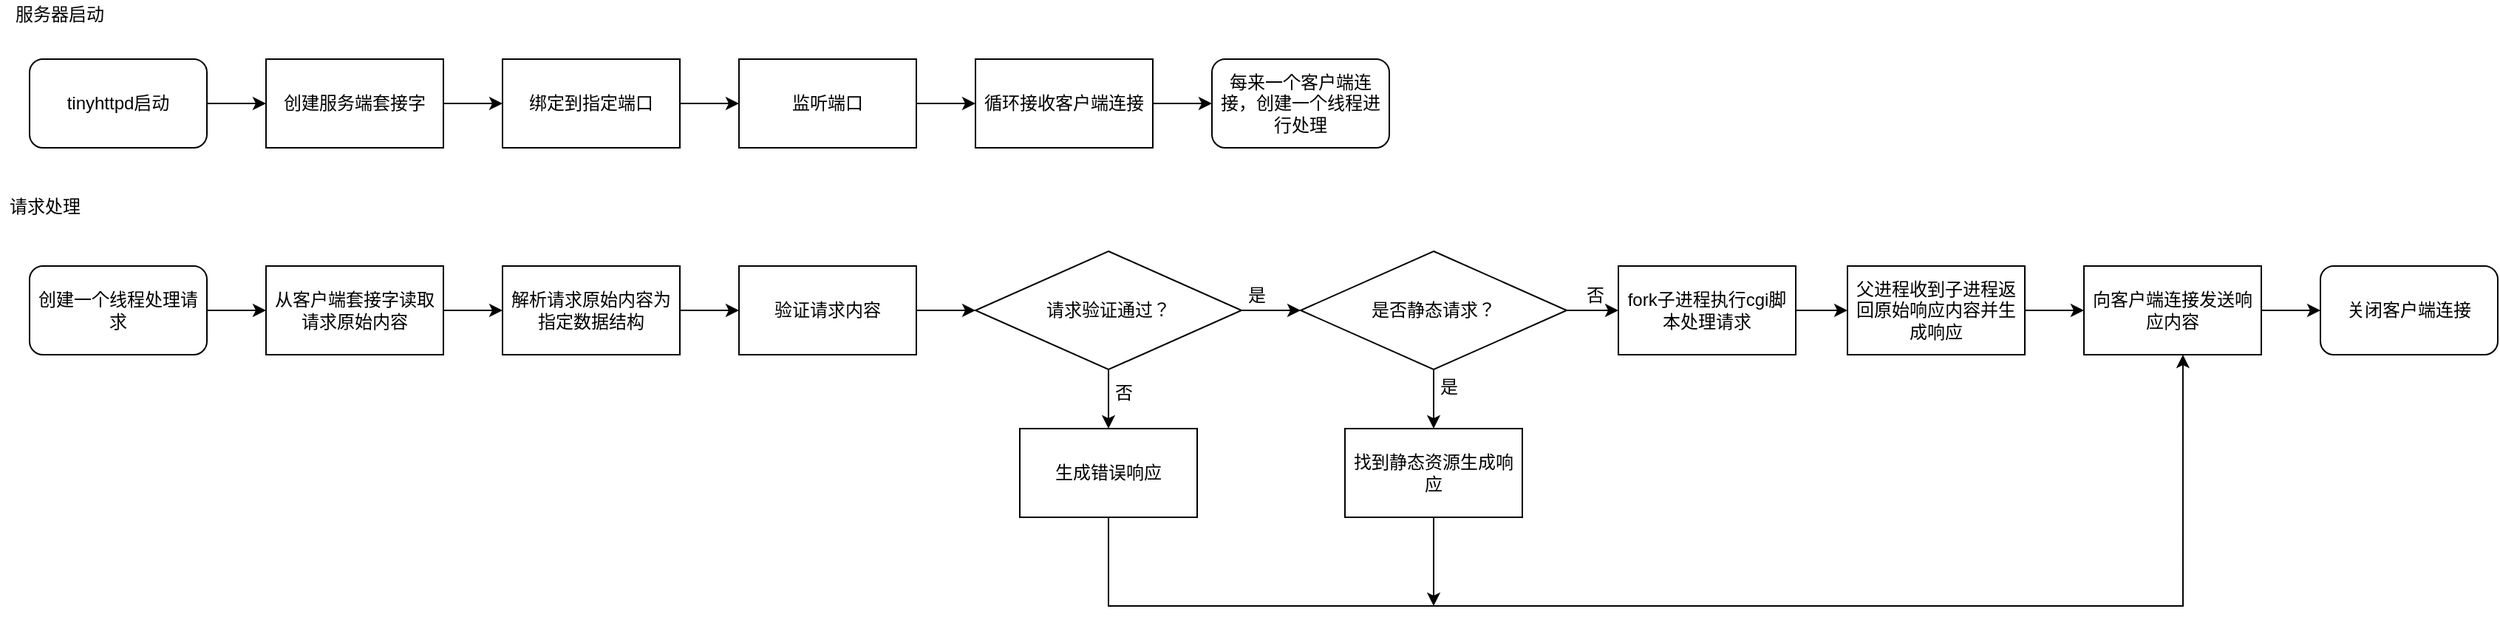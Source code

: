 <mxfile version="14.6.13" type="device"><diagram id="EriN0iE9Yodmfcb5GqSR" name="Page-1"><mxGraphModel dx="946" dy="672" grid="1" gridSize="10" guides="1" tooltips="1" connect="1" arrows="1" fold="1" page="1" pageScale="1" pageWidth="850" pageHeight="1100" math="0" shadow="0"><root><mxCell id="0"/><mxCell id="1" parent="0"/><mxCell id="dG2sIH-KQb_1eDtBqR14-3" value="" style="edgeStyle=orthogonalEdgeStyle;rounded=0;orthogonalLoop=1;jettySize=auto;html=1;" edge="1" parent="1" source="dG2sIH-KQb_1eDtBqR14-1" target="dG2sIH-KQb_1eDtBqR14-2"><mxGeometry relative="1" as="geometry"/></mxCell><mxCell id="dG2sIH-KQb_1eDtBqR14-1" value="tinyhttpd启动" style="rounded=1;whiteSpace=wrap;html=1;" vertex="1" parent="1"><mxGeometry x="80" y="70" width="120" height="60" as="geometry"/></mxCell><mxCell id="dG2sIH-KQb_1eDtBqR14-5" value="" style="edgeStyle=orthogonalEdgeStyle;rounded=0;orthogonalLoop=1;jettySize=auto;html=1;" edge="1" parent="1" source="dG2sIH-KQb_1eDtBqR14-2" target="dG2sIH-KQb_1eDtBqR14-4"><mxGeometry relative="1" as="geometry"/></mxCell><mxCell id="dG2sIH-KQb_1eDtBqR14-2" value="创建服务端套接字" style="rounded=0;whiteSpace=wrap;html=1;" vertex="1" parent="1"><mxGeometry x="240" y="70" width="120" height="60" as="geometry"/></mxCell><mxCell id="dG2sIH-KQb_1eDtBqR14-7" value="" style="edgeStyle=orthogonalEdgeStyle;rounded=0;orthogonalLoop=1;jettySize=auto;html=1;" edge="1" parent="1" source="dG2sIH-KQb_1eDtBqR14-4" target="dG2sIH-KQb_1eDtBqR14-6"><mxGeometry relative="1" as="geometry"/></mxCell><mxCell id="dG2sIH-KQb_1eDtBqR14-4" value="绑定到指定端口" style="whiteSpace=wrap;html=1;rounded=0;" vertex="1" parent="1"><mxGeometry x="400" y="70" width="120" height="60" as="geometry"/></mxCell><mxCell id="dG2sIH-KQb_1eDtBqR14-9" value="" style="edgeStyle=orthogonalEdgeStyle;rounded=0;orthogonalLoop=1;jettySize=auto;html=1;" edge="1" parent="1" source="dG2sIH-KQb_1eDtBqR14-6" target="dG2sIH-KQb_1eDtBqR14-8"><mxGeometry relative="1" as="geometry"/></mxCell><mxCell id="dG2sIH-KQb_1eDtBqR14-6" value="监听端口" style="whiteSpace=wrap;html=1;rounded=0;" vertex="1" parent="1"><mxGeometry x="560" y="70" width="120" height="60" as="geometry"/></mxCell><mxCell id="dG2sIH-KQb_1eDtBqR14-11" value="" style="edgeStyle=orthogonalEdgeStyle;rounded=0;orthogonalLoop=1;jettySize=auto;html=1;" edge="1" parent="1" source="dG2sIH-KQb_1eDtBqR14-8" target="dG2sIH-KQb_1eDtBqR14-10"><mxGeometry relative="1" as="geometry"/></mxCell><mxCell id="dG2sIH-KQb_1eDtBqR14-8" value="循环接收客户端连接" style="whiteSpace=wrap;html=1;rounded=0;" vertex="1" parent="1"><mxGeometry x="720" y="70" width="120" height="60" as="geometry"/></mxCell><mxCell id="dG2sIH-KQb_1eDtBqR14-10" value="每来一个客户端连接，创建一个线程进行处理" style="whiteSpace=wrap;html=1;rounded=1;" vertex="1" parent="1"><mxGeometry x="880" y="70" width="120" height="60" as="geometry"/></mxCell><mxCell id="dG2sIH-KQb_1eDtBqR14-15" value="" style="edgeStyle=orthogonalEdgeStyle;rounded=0;orthogonalLoop=1;jettySize=auto;html=1;" edge="1" parent="1" source="dG2sIH-KQb_1eDtBqR14-12" target="dG2sIH-KQb_1eDtBqR14-14"><mxGeometry relative="1" as="geometry"/></mxCell><mxCell id="dG2sIH-KQb_1eDtBqR14-12" value="从客户端套接字读取请求原始内容" style="whiteSpace=wrap;html=1;rounded=0;" vertex="1" parent="1"><mxGeometry x="240" y="210" width="120" height="60" as="geometry"/></mxCell><mxCell id="dG2sIH-KQb_1eDtBqR14-17" value="" style="edgeStyle=orthogonalEdgeStyle;rounded=0;orthogonalLoop=1;jettySize=auto;html=1;" edge="1" parent="1" source="dG2sIH-KQb_1eDtBqR14-14" target="dG2sIH-KQb_1eDtBqR14-16"><mxGeometry relative="1" as="geometry"/></mxCell><mxCell id="dG2sIH-KQb_1eDtBqR14-14" value="解析请求原始内容为指定数据结构" style="whiteSpace=wrap;html=1;rounded=0;" vertex="1" parent="1"><mxGeometry x="400" y="210" width="120" height="60" as="geometry"/></mxCell><mxCell id="dG2sIH-KQb_1eDtBqR14-19" value="" style="edgeStyle=orthogonalEdgeStyle;rounded=0;orthogonalLoop=1;jettySize=auto;html=1;" edge="1" parent="1" source="dG2sIH-KQb_1eDtBqR14-16" target="dG2sIH-KQb_1eDtBqR14-18"><mxGeometry relative="1" as="geometry"/></mxCell><mxCell id="dG2sIH-KQb_1eDtBqR14-16" value="验证请求内容" style="whiteSpace=wrap;html=1;rounded=0;" vertex="1" parent="1"><mxGeometry x="560" y="210" width="120" height="60" as="geometry"/></mxCell><mxCell id="dG2sIH-KQb_1eDtBqR14-27" value="" style="edgeStyle=orthogonalEdgeStyle;rounded=0;orthogonalLoop=1;jettySize=auto;html=1;" edge="1" parent="1" source="dG2sIH-KQb_1eDtBqR14-18" target="dG2sIH-KQb_1eDtBqR14-26"><mxGeometry relative="1" as="geometry"/></mxCell><mxCell id="dG2sIH-KQb_1eDtBqR14-32" value="" style="edgeStyle=orthogonalEdgeStyle;rounded=0;orthogonalLoop=1;jettySize=auto;html=1;" edge="1" parent="1" source="dG2sIH-KQb_1eDtBqR14-18" target="dG2sIH-KQb_1eDtBqR14-31"><mxGeometry relative="1" as="geometry"/></mxCell><mxCell id="dG2sIH-KQb_1eDtBqR14-18" value="请求验证通过？" style="rhombus;whiteSpace=wrap;html=1;rounded=0;" vertex="1" parent="1"><mxGeometry x="720" y="200" width="180" height="80" as="geometry"/></mxCell><mxCell id="dG2sIH-KQb_1eDtBqR14-21" value="服务器启动" style="text;html=1;align=center;verticalAlign=middle;resizable=0;points=[];autosize=1;strokeColor=none;" vertex="1" parent="1"><mxGeometry x="60" y="30" width="80" height="20" as="geometry"/></mxCell><mxCell id="dG2sIH-KQb_1eDtBqR14-23" value="请求处理" style="text;html=1;align=center;verticalAlign=middle;resizable=0;points=[];autosize=1;strokeColor=none;" vertex="1" parent="1"><mxGeometry x="60" y="160" width="60" height="20" as="geometry"/></mxCell><mxCell id="dG2sIH-KQb_1eDtBqR14-25" value="" style="edgeStyle=orthogonalEdgeStyle;rounded=0;orthogonalLoop=1;jettySize=auto;html=1;" edge="1" parent="1" source="dG2sIH-KQb_1eDtBqR14-24" target="dG2sIH-KQb_1eDtBqR14-12"><mxGeometry relative="1" as="geometry"/></mxCell><mxCell id="dG2sIH-KQb_1eDtBqR14-24" value="创建一个线程处理请求" style="whiteSpace=wrap;html=1;rounded=1;" vertex="1" parent="1"><mxGeometry x="80" y="210" width="120" height="60" as="geometry"/></mxCell><mxCell id="dG2sIH-KQb_1eDtBqR14-46" style="edgeStyle=orthogonalEdgeStyle;rounded=0;orthogonalLoop=1;jettySize=auto;html=1;entryX=0.558;entryY=1;entryDx=0;entryDy=0;entryPerimeter=0;" edge="1" parent="1" source="dG2sIH-KQb_1eDtBqR14-26" target="dG2sIH-KQb_1eDtBqR14-42"><mxGeometry relative="1" as="geometry"><Array as="points"><mxPoint x="810" y="440"/><mxPoint x="1537" y="440"/></Array></mxGeometry></mxCell><mxCell id="dG2sIH-KQb_1eDtBqR14-26" value="生成错误响应" style="rounded=0;whiteSpace=wrap;html=1;" vertex="1" parent="1"><mxGeometry x="750" y="320" width="120" height="60" as="geometry"/></mxCell><mxCell id="dG2sIH-KQb_1eDtBqR14-28" value="否" style="text;html=1;align=center;verticalAlign=middle;resizable=0;points=[];autosize=1;strokeColor=none;" vertex="1" parent="1"><mxGeometry x="805" y="286" width="30" height="20" as="geometry"/></mxCell><mxCell id="dG2sIH-KQb_1eDtBqR14-34" value="" style="edgeStyle=orthogonalEdgeStyle;rounded=0;orthogonalLoop=1;jettySize=auto;html=1;" edge="1" parent="1" source="dG2sIH-KQb_1eDtBqR14-31" target="dG2sIH-KQb_1eDtBqR14-33"><mxGeometry relative="1" as="geometry"/></mxCell><mxCell id="dG2sIH-KQb_1eDtBqR14-38" value="" style="edgeStyle=orthogonalEdgeStyle;rounded=0;orthogonalLoop=1;jettySize=auto;html=1;" edge="1" parent="1" source="dG2sIH-KQb_1eDtBqR14-31" target="dG2sIH-KQb_1eDtBqR14-37"><mxGeometry relative="1" as="geometry"/></mxCell><mxCell id="dG2sIH-KQb_1eDtBqR14-31" value="是否静态请求？" style="rhombus;whiteSpace=wrap;html=1;rounded=0;" vertex="1" parent="1"><mxGeometry x="940" y="200" width="180" height="80" as="geometry"/></mxCell><mxCell id="dG2sIH-KQb_1eDtBqR14-47" style="edgeStyle=orthogonalEdgeStyle;rounded=0;orthogonalLoop=1;jettySize=auto;html=1;" edge="1" parent="1" source="dG2sIH-KQb_1eDtBqR14-33"><mxGeometry relative="1" as="geometry"><mxPoint x="1030" y="440" as="targetPoint"/></mxGeometry></mxCell><mxCell id="dG2sIH-KQb_1eDtBqR14-33" value="找到静态资源生成响应" style="whiteSpace=wrap;html=1;rounded=0;" vertex="1" parent="1"><mxGeometry x="970" y="320" width="120" height="60" as="geometry"/></mxCell><mxCell id="dG2sIH-KQb_1eDtBqR14-35" value="是" style="text;html=1;align=center;verticalAlign=middle;resizable=0;points=[];autosize=1;strokeColor=none;" vertex="1" parent="1"><mxGeometry x="1025" y="282" width="30" height="20" as="geometry"/></mxCell><mxCell id="dG2sIH-KQb_1eDtBqR14-36" value="是" style="text;html=1;align=center;verticalAlign=middle;resizable=0;points=[];autosize=1;strokeColor=none;" vertex="1" parent="1"><mxGeometry x="895" y="220" width="30" height="20" as="geometry"/></mxCell><mxCell id="dG2sIH-KQb_1eDtBqR14-41" value="" style="edgeStyle=orthogonalEdgeStyle;rounded=0;orthogonalLoop=1;jettySize=auto;html=1;" edge="1" parent="1" source="dG2sIH-KQb_1eDtBqR14-37" target="dG2sIH-KQb_1eDtBqR14-40"><mxGeometry relative="1" as="geometry"/></mxCell><mxCell id="dG2sIH-KQb_1eDtBqR14-37" value="fork子进程执行cgi脚本处理请求" style="whiteSpace=wrap;html=1;rounded=0;" vertex="1" parent="1"><mxGeometry x="1155" y="210" width="120" height="60" as="geometry"/></mxCell><mxCell id="dG2sIH-KQb_1eDtBqR14-39" value="否" style="text;html=1;align=center;verticalAlign=middle;resizable=0;points=[];autosize=1;strokeColor=none;" vertex="1" parent="1"><mxGeometry x="1124" y="220" width="30" height="20" as="geometry"/></mxCell><mxCell id="dG2sIH-KQb_1eDtBqR14-43" value="" style="edgeStyle=orthogonalEdgeStyle;rounded=0;orthogonalLoop=1;jettySize=auto;html=1;" edge="1" parent="1" source="dG2sIH-KQb_1eDtBqR14-40" target="dG2sIH-KQb_1eDtBqR14-42"><mxGeometry relative="1" as="geometry"/></mxCell><mxCell id="dG2sIH-KQb_1eDtBqR14-40" value="父进程收到子进程返回原始响应内容并生成响应" style="whiteSpace=wrap;html=1;rounded=0;" vertex="1" parent="1"><mxGeometry x="1310" y="210" width="120" height="60" as="geometry"/></mxCell><mxCell id="dG2sIH-KQb_1eDtBqR14-45" value="" style="edgeStyle=orthogonalEdgeStyle;rounded=0;orthogonalLoop=1;jettySize=auto;html=1;" edge="1" parent="1" source="dG2sIH-KQb_1eDtBqR14-42" target="dG2sIH-KQb_1eDtBqR14-44"><mxGeometry relative="1" as="geometry"/></mxCell><mxCell id="dG2sIH-KQb_1eDtBqR14-42" value="向客户端连接发送响应内容" style="whiteSpace=wrap;html=1;rounded=0;" vertex="1" parent="1"><mxGeometry x="1470" y="210" width="120" height="60" as="geometry"/></mxCell><mxCell id="dG2sIH-KQb_1eDtBqR14-44" value="关闭客户端连接" style="whiteSpace=wrap;html=1;rounded=1;" vertex="1" parent="1"><mxGeometry x="1630" y="210" width="120" height="60" as="geometry"/></mxCell></root></mxGraphModel></diagram></mxfile>
